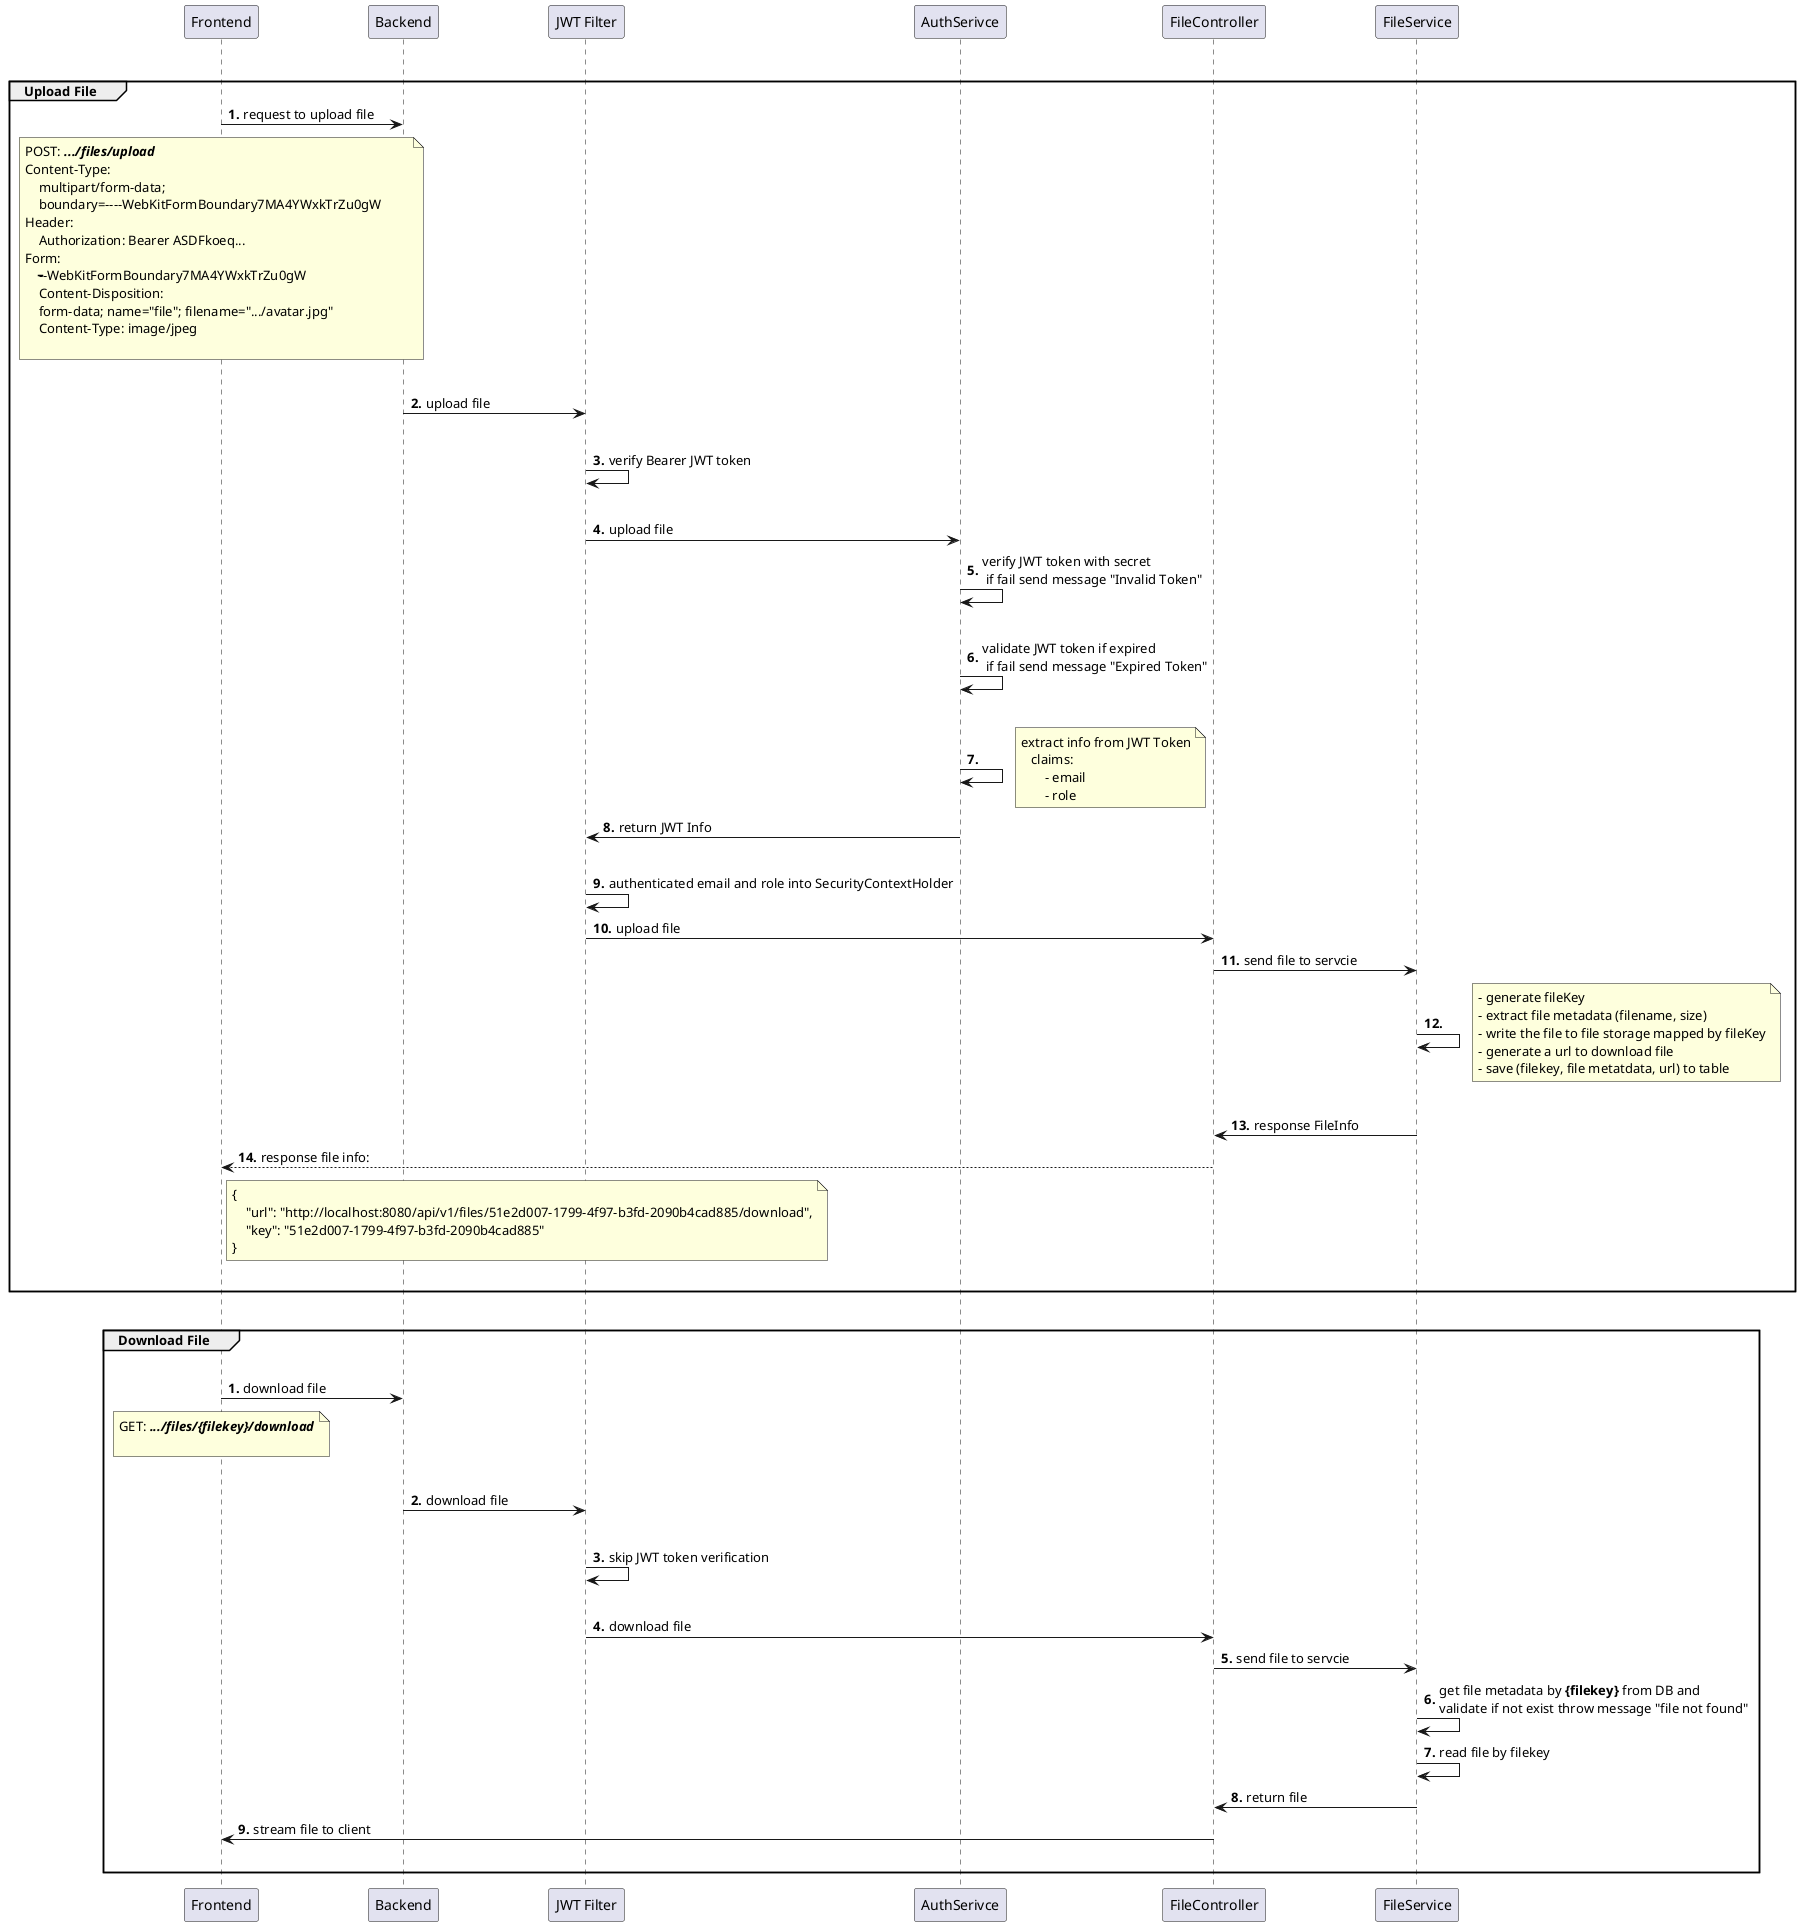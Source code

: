 @startuml

    participant Frontend as front
    participant Backend as back
    participant "JWT Filter" as filter
    participant AuthSerivce as auth
    participant FileController as controller
    participant FileService as service

    skinparam participant {
        padding 50
    }
    skinparam BoxPadding 50

    |||

group Upload File
    autonumber  "<b>0."
    front -> back: request to upload file
    note over front
        POST: **//.../files/upload//**
        Content-Type: 
            multipart/form-data; 
            boundary=----WebKitFormBoundary7MA4YWxkTrZu0gW        
        Header: 
            Authorization: Bearer ASDFkoeq...
        Form:
            ------WebKitFormBoundary7MA4YWxkTrZu0gW
            Content-Disposition: 
            form-data; name="file"; filename=".../avatar.jpg"
            Content-Type: image/jpeg        

    end note
    |||
    back -> filter: upload file
    |||
    filter -> filter: verify Bearer JWT token
    |||
    filter -> auth: upload file
    auth -> auth: verify JWT token with secret \n if fail send message "Invalid Token"
    |||
    auth -> auth: validate JWT token if expired \n if fail send message "Expired Token"
    |||
    auth -> auth: 
    note right
     extract info from JWT Token
        claims:
            - email
            - role
    end note
    auth -> filter: return JWT Info
    |||
    filter -> filter: authenticated email and role into SecurityContextHolder
    filter -> controller: upload file
    controller -> service: send file to servcie
    service -> service: 
    note right
        - generate fileKey
        - extract file metadata (filename, size)
        - write the file to file storage mapped by fileKey
        - generate a url to download file
        - save (filekey, file metatdata, url) to table
    end note
    |||
    service -> controller: response FileInfo
    


    controller --> front: response file info:
    note right of front
        {
            "url": "http://localhost:8080/api/v1/files/51e2d007-1799-4f97-b3fd-2090b4cad885/download",
            "key": "51e2d007-1799-4f97-b3fd-2090b4cad885"
        }
    end note
    
|||
end
|||

group Download File
|||

    autonumber  "<b>0."
    front -> back: download file
    note over front
        GET: **//.../files/{filekey}/download//**

    end note
    |||
    back -> filter: download file
    |||
    filter -> filter: skip JWT token verification
    |||
    filter -> controller: download file
    controller -> service: send file to servcie
    service -> service: get file metadata by **{filekey}** from DB and \nvalidate if not exist throw message "file not found"
    service -> service: read file by filekey
    service -> controller: return file
    controller -> front: stream file to client

|||
end


@enduml